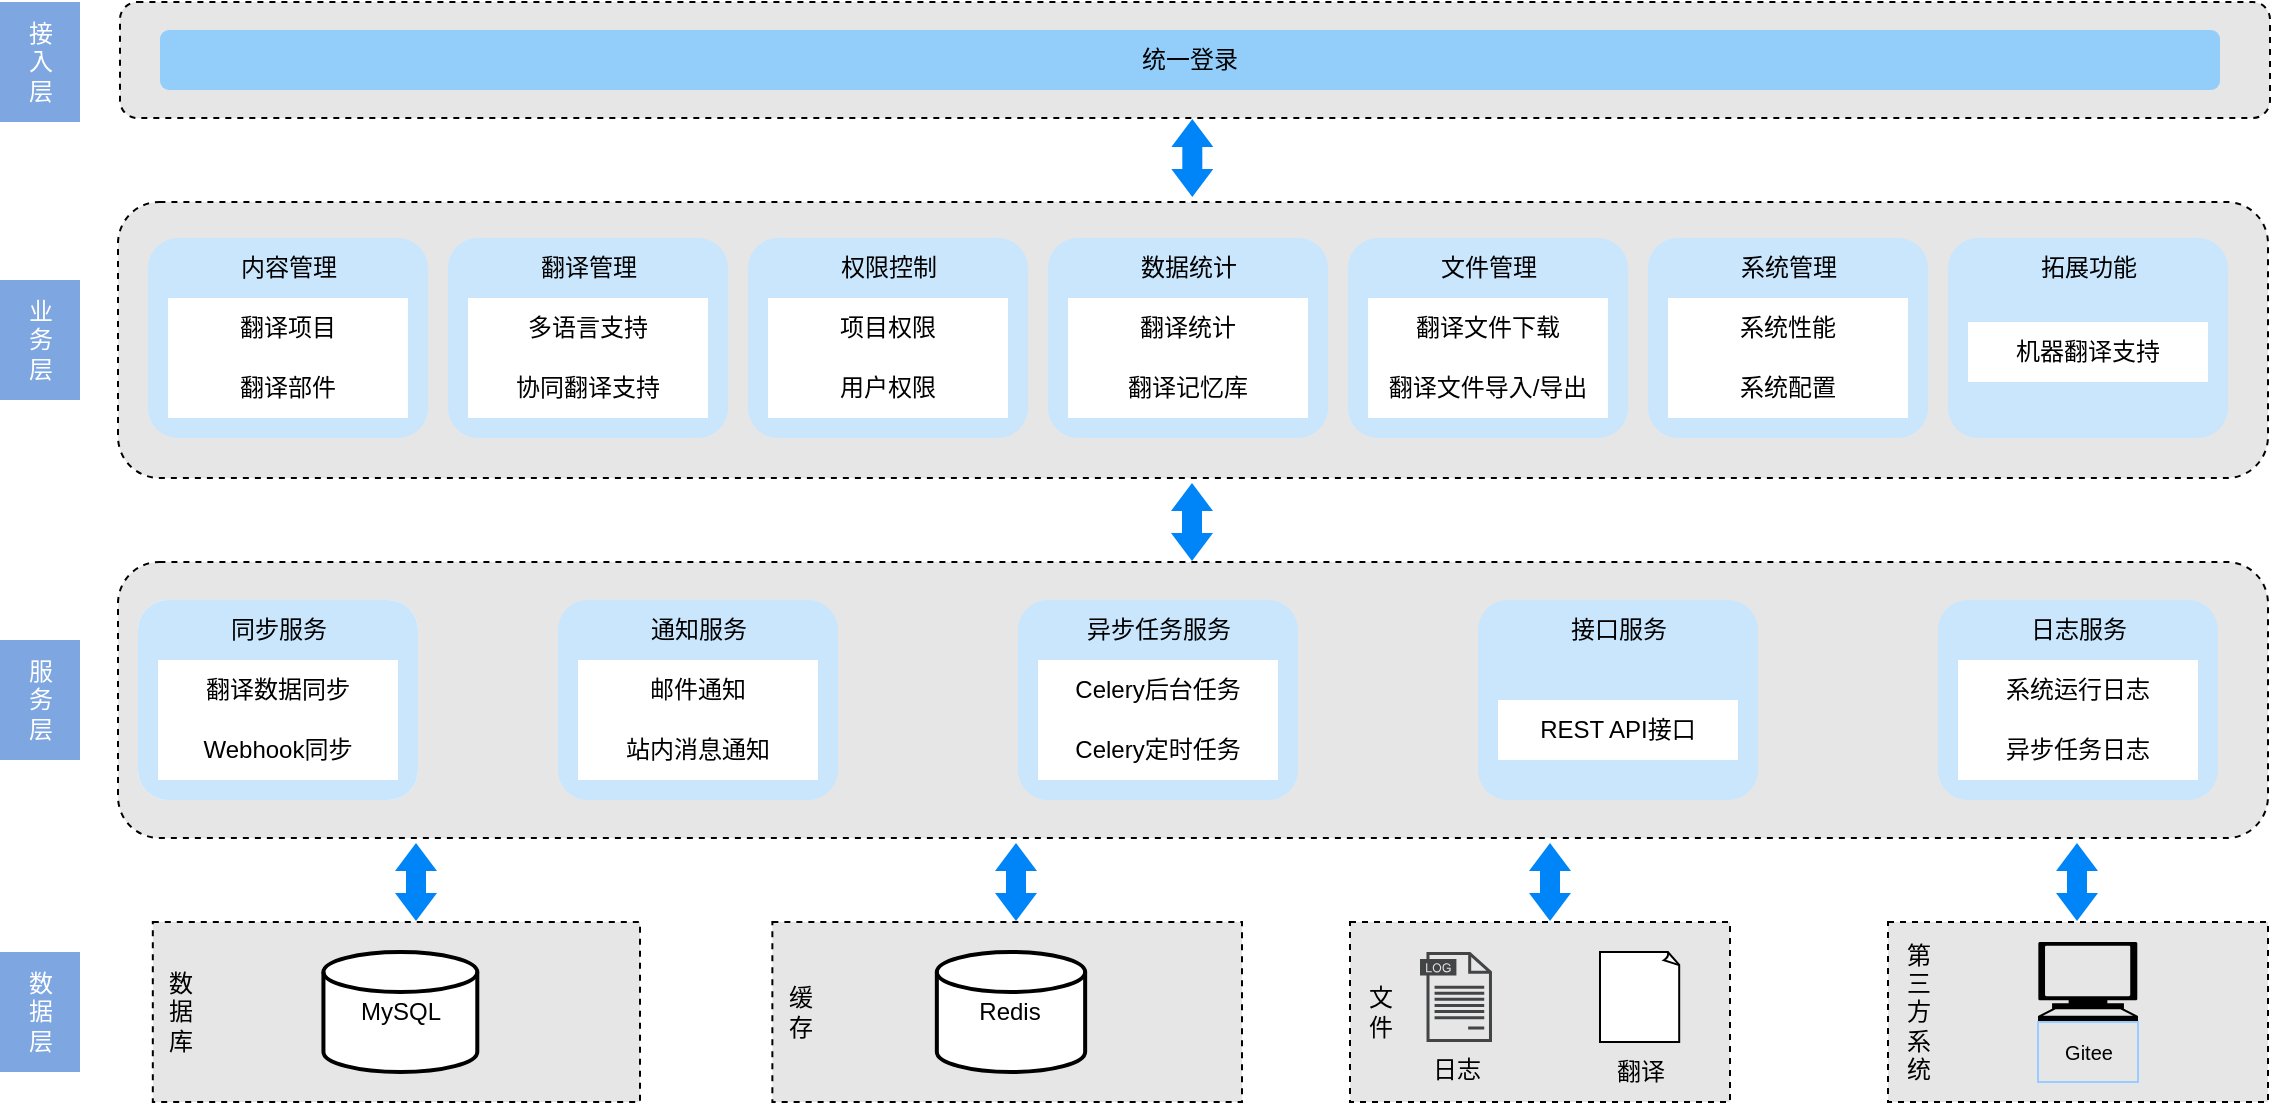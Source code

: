 <mxfile version="21.1.7" type="github">
  <diagram name="第 1 页" id="mY92OgvAY6bPNSYlvnZm">
    <mxGraphModel dx="989" dy="517" grid="1" gridSize="10" guides="1" tooltips="1" connect="1" arrows="1" fold="1" page="1" pageScale="1" pageWidth="827" pageHeight="1169" math="0" shadow="0">
      <root>
        <mxCell id="0" />
        <mxCell id="1" parent="0" />
        <mxCell id="7gMvqDGJIj3QbsYjjSzZ-163" value="" style="rounded=1;whiteSpace=wrap;html=1;dashed=1;fillColor=#E6E6E6;" vertex="1" parent="1">
          <mxGeometry x="109" y="520" width="1075" height="138" as="geometry" />
        </mxCell>
        <mxCell id="7gMvqDGJIj3QbsYjjSzZ-68" value="" style="group;fillColor=default;strokeColor=none;rounded=1;" vertex="1" connectable="0" parent="1">
          <mxGeometry x="119" y="539" width="140" height="100" as="geometry" />
        </mxCell>
        <mxCell id="7gMvqDGJIj3QbsYjjSzZ-67" value="" style="rounded=1;whiteSpace=wrap;html=1;dashed=1;fillColor=#C9E6FD;strokeColor=none;" vertex="1" parent="7gMvqDGJIj3QbsYjjSzZ-68">
          <mxGeometry width="140" height="100" as="geometry" />
        </mxCell>
        <mxCell id="7gMvqDGJIj3QbsYjjSzZ-63" value="翻译数据同步" style="rounded=0;whiteSpace=wrap;html=1;strokeColor=none;" vertex="1" parent="7gMvqDGJIj3QbsYjjSzZ-68">
          <mxGeometry x="10" y="30" width="120" height="30" as="geometry" />
        </mxCell>
        <mxCell id="7gMvqDGJIj3QbsYjjSzZ-64" style="edgeStyle=orthogonalEdgeStyle;rounded=0;orthogonalLoop=1;jettySize=auto;html=1;exitX=0.5;exitY=1;exitDx=0;exitDy=0;" edge="1" parent="7gMvqDGJIj3QbsYjjSzZ-68" source="7gMvqDGJIj3QbsYjjSzZ-63" target="7gMvqDGJIj3QbsYjjSzZ-63">
          <mxGeometry relative="1" as="geometry" />
        </mxCell>
        <mxCell id="7gMvqDGJIj3QbsYjjSzZ-65" value="Webhook同步" style="rounded=0;whiteSpace=wrap;html=1;strokeColor=none;" vertex="1" parent="7gMvqDGJIj3QbsYjjSzZ-68">
          <mxGeometry x="10" y="60" width="120" height="30" as="geometry" />
        </mxCell>
        <mxCell id="7gMvqDGJIj3QbsYjjSzZ-66" value="同步服务" style="text;html=1;align=center;verticalAlign=middle;resizable=0;points=[];autosize=1;strokeColor=none;fillColor=none;" vertex="1" parent="7gMvqDGJIj3QbsYjjSzZ-68">
          <mxGeometry x="35" width="70" height="30" as="geometry" />
        </mxCell>
        <mxCell id="7gMvqDGJIj3QbsYjjSzZ-69" value="" style="group" vertex="1" connectable="0" parent="1">
          <mxGeometry x="329" y="539" width="140" height="100" as="geometry" />
        </mxCell>
        <mxCell id="7gMvqDGJIj3QbsYjjSzZ-70" value="" style="rounded=1;whiteSpace=wrap;html=1;dashed=1;fillColor=#C9E6FD;strokeColor=none;" vertex="1" parent="7gMvqDGJIj3QbsYjjSzZ-69">
          <mxGeometry width="140" height="100" as="geometry" />
        </mxCell>
        <mxCell id="7gMvqDGJIj3QbsYjjSzZ-71" value="邮件通知" style="rounded=0;whiteSpace=wrap;html=1;strokeColor=none;" vertex="1" parent="7gMvqDGJIj3QbsYjjSzZ-69">
          <mxGeometry x="10" y="30" width="120" height="30" as="geometry" />
        </mxCell>
        <mxCell id="7gMvqDGJIj3QbsYjjSzZ-72" style="edgeStyle=orthogonalEdgeStyle;rounded=0;orthogonalLoop=1;jettySize=auto;html=1;exitX=0.5;exitY=1;exitDx=0;exitDy=0;" edge="1" parent="7gMvqDGJIj3QbsYjjSzZ-69" source="7gMvqDGJIj3QbsYjjSzZ-71" target="7gMvqDGJIj3QbsYjjSzZ-71">
          <mxGeometry relative="1" as="geometry" />
        </mxCell>
        <mxCell id="7gMvqDGJIj3QbsYjjSzZ-73" value="站内消息通知" style="rounded=0;whiteSpace=wrap;html=1;strokeColor=none;" vertex="1" parent="7gMvqDGJIj3QbsYjjSzZ-69">
          <mxGeometry x="10" y="60" width="120" height="30" as="geometry" />
        </mxCell>
        <mxCell id="7gMvqDGJIj3QbsYjjSzZ-74" value="通知服务" style="text;html=1;align=center;verticalAlign=middle;resizable=0;points=[];autosize=1;strokeColor=none;fillColor=none;" vertex="1" parent="7gMvqDGJIj3QbsYjjSzZ-69">
          <mxGeometry x="35" width="70" height="30" as="geometry" />
        </mxCell>
        <mxCell id="7gMvqDGJIj3QbsYjjSzZ-75" value="" style="group" vertex="1" connectable="0" parent="1">
          <mxGeometry x="559" y="539" width="140" height="100" as="geometry" />
        </mxCell>
        <mxCell id="7gMvqDGJIj3QbsYjjSzZ-76" value="" style="rounded=1;whiteSpace=wrap;html=1;dashed=1;fillColor=#C9E6FD;strokeColor=none;" vertex="1" parent="7gMvqDGJIj3QbsYjjSzZ-75">
          <mxGeometry width="140" height="100" as="geometry" />
        </mxCell>
        <mxCell id="7gMvqDGJIj3QbsYjjSzZ-77" value="Celery后台任务" style="rounded=0;whiteSpace=wrap;html=1;strokeColor=none;" vertex="1" parent="7gMvqDGJIj3QbsYjjSzZ-75">
          <mxGeometry x="10" y="30" width="120" height="30" as="geometry" />
        </mxCell>
        <mxCell id="7gMvqDGJIj3QbsYjjSzZ-78" style="edgeStyle=orthogonalEdgeStyle;rounded=0;orthogonalLoop=1;jettySize=auto;html=1;exitX=0.5;exitY=1;exitDx=0;exitDy=0;" edge="1" parent="7gMvqDGJIj3QbsYjjSzZ-75" source="7gMvqDGJIj3QbsYjjSzZ-77" target="7gMvqDGJIj3QbsYjjSzZ-77">
          <mxGeometry relative="1" as="geometry" />
        </mxCell>
        <mxCell id="7gMvqDGJIj3QbsYjjSzZ-79" value="Celery定时任务" style="rounded=0;whiteSpace=wrap;html=1;strokeColor=none;" vertex="1" parent="7gMvqDGJIj3QbsYjjSzZ-75">
          <mxGeometry x="10" y="60" width="120" height="30" as="geometry" />
        </mxCell>
        <mxCell id="7gMvqDGJIj3QbsYjjSzZ-80" value="异步任务服务" style="text;html=1;align=center;verticalAlign=middle;resizable=0;points=[];autosize=1;strokeColor=none;fillColor=none;" vertex="1" parent="7gMvqDGJIj3QbsYjjSzZ-75">
          <mxGeometry x="20" width="100" height="30" as="geometry" />
        </mxCell>
        <mxCell id="7gMvqDGJIj3QbsYjjSzZ-81" value="" style="group" vertex="1" connectable="0" parent="1">
          <mxGeometry x="789" y="539" width="140" height="100" as="geometry" />
        </mxCell>
        <mxCell id="7gMvqDGJIj3QbsYjjSzZ-82" value="" style="rounded=1;whiteSpace=wrap;html=1;dashed=1;fillColor=#C9E6FD;strokeColor=none;" vertex="1" parent="7gMvqDGJIj3QbsYjjSzZ-81">
          <mxGeometry width="140" height="100" as="geometry" />
        </mxCell>
        <mxCell id="7gMvqDGJIj3QbsYjjSzZ-83" value="REST API接口" style="rounded=0;whiteSpace=wrap;html=1;strokeColor=none;" vertex="1" parent="7gMvqDGJIj3QbsYjjSzZ-81">
          <mxGeometry x="10" y="50" width="120" height="30" as="geometry" />
        </mxCell>
        <mxCell id="7gMvqDGJIj3QbsYjjSzZ-84" style="edgeStyle=orthogonalEdgeStyle;rounded=0;orthogonalLoop=1;jettySize=auto;html=1;exitX=0.5;exitY=1;exitDx=0;exitDy=0;" edge="1" parent="7gMvqDGJIj3QbsYjjSzZ-81" source="7gMvqDGJIj3QbsYjjSzZ-83" target="7gMvqDGJIj3QbsYjjSzZ-83">
          <mxGeometry relative="1" as="geometry" />
        </mxCell>
        <mxCell id="7gMvqDGJIj3QbsYjjSzZ-86" value="接口服务" style="text;html=1;align=center;verticalAlign=middle;resizable=0;points=[];autosize=1;strokeColor=none;fillColor=none;" vertex="1" parent="7gMvqDGJIj3QbsYjjSzZ-81">
          <mxGeometry x="35" width="70" height="30" as="geometry" />
        </mxCell>
        <mxCell id="7gMvqDGJIj3QbsYjjSzZ-60" value="" style="shape=flexArrow;endArrow=classic;startArrow=classic;html=1;rounded=0;endWidth=10;endSize=4.33;startWidth=10;startSize=4.33;fillColor=#0085F8;strokeColor=none;" edge="1" parent="1">
          <mxGeometry width="100" height="100" relative="1" as="geometry">
            <mxPoint x="646" y="520" as="sourcePoint" />
            <mxPoint x="646" y="480" as="targetPoint" />
          </mxGeometry>
        </mxCell>
        <mxCell id="7gMvqDGJIj3QbsYjjSzZ-29" value="" style="group" vertex="1" connectable="0" parent="1">
          <mxGeometry x="430" y="700" width="241" height="90" as="geometry" />
        </mxCell>
        <mxCell id="7gMvqDGJIj3QbsYjjSzZ-30" value="" style="rounded=0;whiteSpace=wrap;html=1;dashed=1;fillColor=#E6E6E6;" vertex="1" parent="7gMvqDGJIj3QbsYjjSzZ-29">
          <mxGeometry x="6.179" width="234.821" height="90" as="geometry" />
        </mxCell>
        <mxCell id="7gMvqDGJIj3QbsYjjSzZ-31" value="Redis" style="strokeWidth=2;html=1;shape=mxgraph.flowchart.database;whiteSpace=wrap;" vertex="1" parent="7gMvqDGJIj3QbsYjjSzZ-29">
          <mxGeometry x="88.42" y="15" width="74.154" height="60" as="geometry" />
        </mxCell>
        <mxCell id="7gMvqDGJIj3QbsYjjSzZ-32" value="缓&lt;br&gt;存" style="text;html=1;align=center;verticalAlign=middle;resizable=0;points=[];autosize=1;strokeColor=none;fillColor=none;" vertex="1" parent="7gMvqDGJIj3QbsYjjSzZ-29">
          <mxGeometry y="25" width="40" height="40" as="geometry" />
        </mxCell>
        <mxCell id="7gMvqDGJIj3QbsYjjSzZ-47" value="数&lt;br&gt;据&lt;br&gt;层" style="text;html=1;align=center;verticalAlign=middle;resizable=0;points=[];autosize=1;strokeColor=none;fillColor=#7EA6E0;fontColor=#FFFFFF;" vertex="1" parent="1">
          <mxGeometry x="50" y="715" width="40" height="60" as="geometry" />
        </mxCell>
        <mxCell id="7gMvqDGJIj3QbsYjjSzZ-94" value="" style="group" vertex="1" connectable="0" parent="1">
          <mxGeometry x="720" y="700" width="195" height="90" as="geometry" />
        </mxCell>
        <mxCell id="7gMvqDGJIj3QbsYjjSzZ-88" value="" style="rounded=0;whiteSpace=wrap;html=1;dashed=1;fillColor=#E6E6E6;" vertex="1" parent="7gMvqDGJIj3QbsYjjSzZ-94">
          <mxGeometry x="5" width="190" height="90" as="geometry" />
        </mxCell>
        <mxCell id="7gMvqDGJIj3QbsYjjSzZ-90" value="文&lt;br&gt;件" style="text;html=1;align=center;verticalAlign=middle;resizable=0;points=[];autosize=1;strokeColor=none;fillColor=none;" vertex="1" parent="7gMvqDGJIj3QbsYjjSzZ-94">
          <mxGeometry y="25" width="40" height="40" as="geometry" />
        </mxCell>
        <mxCell id="7gMvqDGJIj3QbsYjjSzZ-91" value="日志" style="sketch=0;pointerEvents=1;shadow=0;dashed=0;html=1;strokeColor=none;fillColor=#434445;aspect=fixed;labelPosition=center;verticalLabelPosition=bottom;verticalAlign=top;align=center;outlineConnect=0;shape=mxgraph.vvd.log_files;" vertex="1" parent="7gMvqDGJIj3QbsYjjSzZ-94">
          <mxGeometry x="40" y="15" width="36" height="45" as="geometry" />
        </mxCell>
        <mxCell id="7gMvqDGJIj3QbsYjjSzZ-92" value="" style="whiteSpace=wrap;html=1;shape=mxgraph.basic.document" vertex="1" parent="7gMvqDGJIj3QbsYjjSzZ-94">
          <mxGeometry x="130" y="15" width="40" height="45" as="geometry" />
        </mxCell>
        <mxCell id="7gMvqDGJIj3QbsYjjSzZ-93" value="翻译" style="text;html=1;align=center;verticalAlign=middle;resizable=0;points=[];autosize=1;strokeColor=none;fillColor=none;" vertex="1" parent="7gMvqDGJIj3QbsYjjSzZ-94">
          <mxGeometry x="125" y="60" width="50" height="30" as="geometry" />
        </mxCell>
        <mxCell id="7gMvqDGJIj3QbsYjjSzZ-96" value="" style="group" vertex="1" connectable="0" parent="1">
          <mxGeometry x="989" y="700" width="195" height="90" as="geometry" />
        </mxCell>
        <mxCell id="7gMvqDGJIj3QbsYjjSzZ-41" value="" style="rounded=0;whiteSpace=wrap;html=1;dashed=1;fillColor=#E6E6E6;" vertex="1" parent="7gMvqDGJIj3QbsYjjSzZ-96">
          <mxGeometry x="5" width="190" height="90" as="geometry" />
        </mxCell>
        <mxCell id="7gMvqDGJIj3QbsYjjSzZ-43" value="第&lt;br&gt;三&lt;br&gt;方&lt;br&gt;系&lt;br&gt;统" style="text;html=1;align=center;verticalAlign=middle;resizable=0;points=[];autosize=1;strokeColor=none;fillColor=none;" vertex="1" parent="7gMvqDGJIj3QbsYjjSzZ-96">
          <mxGeometry width="40" height="90" as="geometry" />
        </mxCell>
        <mxCell id="7gMvqDGJIj3QbsYjjSzZ-45" value="" style="group" vertex="1" connectable="0" parent="7gMvqDGJIj3QbsYjjSzZ-96">
          <mxGeometry x="80" y="10" width="50" height="70" as="geometry" />
        </mxCell>
        <mxCell id="7gMvqDGJIj3QbsYjjSzZ-38" value="" style="shape=mxgraph.signs.tech.computer;html=1;pointerEvents=1;fillColor=#000000;strokeColor=none;verticalLabelPosition=bottom;verticalAlign=top;align=center;" vertex="1" parent="7gMvqDGJIj3QbsYjjSzZ-45">
          <mxGeometry width="50" height="40" as="geometry" />
        </mxCell>
        <mxCell id="7gMvqDGJIj3QbsYjjSzZ-39" value="Gitee" style="text;html=1;align=center;verticalAlign=middle;resizable=0;points=[];autosize=1;strokeColor=#99CCFF;fillColor=none;fontSize=10;" vertex="1" parent="7gMvqDGJIj3QbsYjjSzZ-45">
          <mxGeometry y="40" width="50" height="30" as="geometry" />
        </mxCell>
        <mxCell id="7gMvqDGJIj3QbsYjjSzZ-97" value="" style="group" vertex="1" connectable="0" parent="1">
          <mxGeometry x="120" y="700" width="250" height="90" as="geometry" />
        </mxCell>
        <mxCell id="7gMvqDGJIj3QbsYjjSzZ-98" value="" style="rounded=0;whiteSpace=wrap;html=1;dashed=1;fillColor=#E6E6E6;" vertex="1" parent="7gMvqDGJIj3QbsYjjSzZ-97">
          <mxGeometry x="6.41" width="243.59" height="90" as="geometry" />
        </mxCell>
        <mxCell id="7gMvqDGJIj3QbsYjjSzZ-99" value="MySQL" style="strokeWidth=2;html=1;shape=mxgraph.flowchart.database;whiteSpace=wrap;" vertex="1" parent="7gMvqDGJIj3QbsYjjSzZ-97">
          <mxGeometry x="91.722" y="15" width="76.923" height="60" as="geometry" />
        </mxCell>
        <mxCell id="7gMvqDGJIj3QbsYjjSzZ-100" value="数&lt;br&gt;据&lt;br&gt;库" style="text;html=1;align=center;verticalAlign=middle;resizable=0;points=[];autosize=1;strokeColor=none;fillColor=none;" vertex="1" parent="7gMvqDGJIj3QbsYjjSzZ-97">
          <mxGeometry y="15" width="40" height="60" as="geometry" />
        </mxCell>
        <mxCell id="7gMvqDGJIj3QbsYjjSzZ-102" value="服&lt;br&gt;务&lt;br&gt;层" style="text;html=1;align=center;verticalAlign=middle;resizable=0;points=[];autosize=1;strokeColor=none;fillColor=#7EA6E0;fontColor=#FFFFFF;" vertex="1" parent="1">
          <mxGeometry x="50" y="559" width="40" height="60" as="geometry" />
        </mxCell>
        <mxCell id="7gMvqDGJIj3QbsYjjSzZ-103" value="" style="group" vertex="1" connectable="0" parent="1">
          <mxGeometry x="1019" y="539" width="140" height="100" as="geometry" />
        </mxCell>
        <mxCell id="7gMvqDGJIj3QbsYjjSzZ-104" value="" style="rounded=1;whiteSpace=wrap;html=1;dashed=1;fillColor=#C9E6FD;strokeColor=none;" vertex="1" parent="7gMvqDGJIj3QbsYjjSzZ-103">
          <mxGeometry width="140" height="100" as="geometry" />
        </mxCell>
        <mxCell id="7gMvqDGJIj3QbsYjjSzZ-105" value="系统运行日志" style="rounded=0;whiteSpace=wrap;html=1;strokeColor=none;" vertex="1" parent="7gMvqDGJIj3QbsYjjSzZ-103">
          <mxGeometry x="10" y="30" width="120" height="30" as="geometry" />
        </mxCell>
        <mxCell id="7gMvqDGJIj3QbsYjjSzZ-106" style="edgeStyle=orthogonalEdgeStyle;rounded=0;orthogonalLoop=1;jettySize=auto;html=1;exitX=0.5;exitY=1;exitDx=0;exitDy=0;" edge="1" parent="7gMvqDGJIj3QbsYjjSzZ-103" source="7gMvqDGJIj3QbsYjjSzZ-105" target="7gMvqDGJIj3QbsYjjSzZ-105">
          <mxGeometry relative="1" as="geometry" />
        </mxCell>
        <mxCell id="7gMvqDGJIj3QbsYjjSzZ-107" value="异步任务日志" style="rounded=0;whiteSpace=wrap;html=1;strokeColor=none;" vertex="1" parent="7gMvqDGJIj3QbsYjjSzZ-103">
          <mxGeometry x="10" y="60" width="120" height="30" as="geometry" />
        </mxCell>
        <mxCell id="7gMvqDGJIj3QbsYjjSzZ-108" value="日志服务" style="text;html=1;align=center;verticalAlign=middle;resizable=0;points=[];autosize=1;strokeColor=none;fillColor=none;" vertex="1" parent="7gMvqDGJIj3QbsYjjSzZ-103">
          <mxGeometry x="35" width="70" height="30" as="geometry" />
        </mxCell>
        <mxCell id="7gMvqDGJIj3QbsYjjSzZ-147" value="业&lt;br&gt;务&lt;br&gt;层" style="text;html=1;align=center;verticalAlign=middle;resizable=0;points=[];autosize=1;strokeColor=none;fillColor=#7EA6E0;fontColor=#FFFFFF;" vertex="1" parent="1">
          <mxGeometry x="50" y="379" width="40" height="60" as="geometry" />
        </mxCell>
        <mxCell id="7gMvqDGJIj3QbsYjjSzZ-164" value="" style="group" vertex="1" connectable="0" parent="1">
          <mxGeometry x="109" y="340" width="1075" height="138" as="geometry" />
        </mxCell>
        <mxCell id="7gMvqDGJIj3QbsYjjSzZ-161" value="" style="rounded=1;whiteSpace=wrap;html=1;dashed=1;fillColor=#E6E6E6;" vertex="1" parent="7gMvqDGJIj3QbsYjjSzZ-164">
          <mxGeometry width="1075" height="138" as="geometry" />
        </mxCell>
        <mxCell id="7gMvqDGJIj3QbsYjjSzZ-115" value="" style="group" vertex="1" connectable="0" parent="7gMvqDGJIj3QbsYjjSzZ-164">
          <mxGeometry x="15" y="18" width="140" height="100" as="geometry" />
        </mxCell>
        <mxCell id="7gMvqDGJIj3QbsYjjSzZ-116" value="" style="rounded=1;whiteSpace=wrap;html=1;dashed=1;fillColor=#C9E6FD;strokeColor=none;" vertex="1" parent="7gMvqDGJIj3QbsYjjSzZ-115">
          <mxGeometry width="140" height="100" as="geometry" />
        </mxCell>
        <mxCell id="7gMvqDGJIj3QbsYjjSzZ-117" value="翻译项目" style="rounded=0;whiteSpace=wrap;html=1;strokeColor=none;" vertex="1" parent="7gMvqDGJIj3QbsYjjSzZ-115">
          <mxGeometry x="10" y="30" width="120" height="30" as="geometry" />
        </mxCell>
        <mxCell id="7gMvqDGJIj3QbsYjjSzZ-118" style="edgeStyle=orthogonalEdgeStyle;rounded=0;orthogonalLoop=1;jettySize=auto;html=1;exitX=0.5;exitY=1;exitDx=0;exitDy=0;" edge="1" parent="7gMvqDGJIj3QbsYjjSzZ-115" source="7gMvqDGJIj3QbsYjjSzZ-117" target="7gMvqDGJIj3QbsYjjSzZ-117">
          <mxGeometry relative="1" as="geometry" />
        </mxCell>
        <mxCell id="7gMvqDGJIj3QbsYjjSzZ-119" value="翻译部件" style="rounded=0;whiteSpace=wrap;html=1;strokeColor=none;" vertex="1" parent="7gMvqDGJIj3QbsYjjSzZ-115">
          <mxGeometry x="10" y="60" width="120" height="30" as="geometry" />
        </mxCell>
        <mxCell id="7gMvqDGJIj3QbsYjjSzZ-120" value="内容管理" style="text;html=1;align=center;verticalAlign=middle;resizable=0;points=[];autosize=1;strokeColor=none;fillColor=none;" vertex="1" parent="7gMvqDGJIj3QbsYjjSzZ-115">
          <mxGeometry x="35" width="70" height="30" as="geometry" />
        </mxCell>
        <mxCell id="7gMvqDGJIj3QbsYjjSzZ-121" value="" style="group" vertex="1" connectable="0" parent="7gMvqDGJIj3QbsYjjSzZ-164">
          <mxGeometry x="165" y="18" width="140" height="100" as="geometry" />
        </mxCell>
        <mxCell id="7gMvqDGJIj3QbsYjjSzZ-122" value="" style="rounded=1;whiteSpace=wrap;html=1;dashed=1;fillColor=#C9E6FD;strokeColor=none;" vertex="1" parent="7gMvqDGJIj3QbsYjjSzZ-121">
          <mxGeometry width="140" height="100" as="geometry" />
        </mxCell>
        <mxCell id="7gMvqDGJIj3QbsYjjSzZ-123" value="多语言支持" style="rounded=0;whiteSpace=wrap;html=1;strokeColor=none;" vertex="1" parent="7gMvqDGJIj3QbsYjjSzZ-121">
          <mxGeometry x="10" y="30" width="120" height="30" as="geometry" />
        </mxCell>
        <mxCell id="7gMvqDGJIj3QbsYjjSzZ-124" style="edgeStyle=orthogonalEdgeStyle;rounded=0;orthogonalLoop=1;jettySize=auto;html=1;exitX=0.5;exitY=1;exitDx=0;exitDy=0;" edge="1" parent="7gMvqDGJIj3QbsYjjSzZ-121" source="7gMvqDGJIj3QbsYjjSzZ-123" target="7gMvqDGJIj3QbsYjjSzZ-123">
          <mxGeometry relative="1" as="geometry" />
        </mxCell>
        <mxCell id="7gMvqDGJIj3QbsYjjSzZ-125" value="协同翻译支持" style="rounded=0;whiteSpace=wrap;html=1;strokeColor=none;" vertex="1" parent="7gMvqDGJIj3QbsYjjSzZ-121">
          <mxGeometry x="10" y="60" width="120" height="30" as="geometry" />
        </mxCell>
        <mxCell id="7gMvqDGJIj3QbsYjjSzZ-126" value="翻译管理" style="text;html=1;align=center;verticalAlign=middle;resizable=0;points=[];autosize=1;strokeColor=none;fillColor=none;" vertex="1" parent="7gMvqDGJIj3QbsYjjSzZ-121">
          <mxGeometry x="35" width="70" height="30" as="geometry" />
        </mxCell>
        <mxCell id="7gMvqDGJIj3QbsYjjSzZ-128" value="" style="group" vertex="1" connectable="0" parent="7gMvqDGJIj3QbsYjjSzZ-164">
          <mxGeometry x="315" y="18" width="140" height="100" as="geometry" />
        </mxCell>
        <mxCell id="7gMvqDGJIj3QbsYjjSzZ-129" value="" style="rounded=1;whiteSpace=wrap;html=1;dashed=1;fillColor=#C9E6FD;strokeColor=none;" vertex="1" parent="7gMvqDGJIj3QbsYjjSzZ-128">
          <mxGeometry width="140" height="100" as="geometry" />
        </mxCell>
        <mxCell id="7gMvqDGJIj3QbsYjjSzZ-130" value="项目权限" style="rounded=0;whiteSpace=wrap;html=1;strokeColor=none;" vertex="1" parent="7gMvqDGJIj3QbsYjjSzZ-128">
          <mxGeometry x="10" y="30" width="120" height="30" as="geometry" />
        </mxCell>
        <mxCell id="7gMvqDGJIj3QbsYjjSzZ-131" style="edgeStyle=orthogonalEdgeStyle;rounded=0;orthogonalLoop=1;jettySize=auto;html=1;exitX=0.5;exitY=1;exitDx=0;exitDy=0;" edge="1" parent="7gMvqDGJIj3QbsYjjSzZ-128" source="7gMvqDGJIj3QbsYjjSzZ-130" target="7gMvqDGJIj3QbsYjjSzZ-130">
          <mxGeometry relative="1" as="geometry" />
        </mxCell>
        <mxCell id="7gMvqDGJIj3QbsYjjSzZ-132" value="用户权限" style="rounded=0;whiteSpace=wrap;html=1;strokeColor=none;" vertex="1" parent="7gMvqDGJIj3QbsYjjSzZ-128">
          <mxGeometry x="10" y="60" width="120" height="30" as="geometry" />
        </mxCell>
        <mxCell id="7gMvqDGJIj3QbsYjjSzZ-133" value="权限控制" style="text;html=1;align=center;verticalAlign=middle;resizable=0;points=[];autosize=1;strokeColor=none;fillColor=none;" vertex="1" parent="7gMvqDGJIj3QbsYjjSzZ-128">
          <mxGeometry x="35" width="70" height="30" as="geometry" />
        </mxCell>
        <mxCell id="7gMvqDGJIj3QbsYjjSzZ-134" value="" style="group" vertex="1" connectable="0" parent="7gMvqDGJIj3QbsYjjSzZ-164">
          <mxGeometry x="915" y="18" width="140" height="100" as="geometry" />
        </mxCell>
        <mxCell id="7gMvqDGJIj3QbsYjjSzZ-135" value="" style="rounded=1;whiteSpace=wrap;html=1;dashed=1;fillColor=#C9E6FD;strokeColor=none;" vertex="1" parent="7gMvqDGJIj3QbsYjjSzZ-134">
          <mxGeometry width="140" height="100" as="geometry" />
        </mxCell>
        <mxCell id="7gMvqDGJIj3QbsYjjSzZ-136" value="机器翻译支持" style="rounded=0;whiteSpace=wrap;html=1;strokeColor=none;" vertex="1" parent="7gMvqDGJIj3QbsYjjSzZ-134">
          <mxGeometry x="10" y="42" width="120" height="30" as="geometry" />
        </mxCell>
        <mxCell id="7gMvqDGJIj3QbsYjjSzZ-137" style="edgeStyle=orthogonalEdgeStyle;rounded=0;orthogonalLoop=1;jettySize=auto;html=1;exitX=0.5;exitY=1;exitDx=0;exitDy=0;" edge="1" parent="7gMvqDGJIj3QbsYjjSzZ-134" source="7gMvqDGJIj3QbsYjjSzZ-136" target="7gMvqDGJIj3QbsYjjSzZ-136">
          <mxGeometry relative="1" as="geometry" />
        </mxCell>
        <mxCell id="7gMvqDGJIj3QbsYjjSzZ-139" value="拓展功能" style="text;html=1;align=center;verticalAlign=middle;resizable=0;points=[];autosize=1;strokeColor=none;fillColor=none;" vertex="1" parent="7gMvqDGJIj3QbsYjjSzZ-134">
          <mxGeometry x="35" width="70" height="30" as="geometry" />
        </mxCell>
        <mxCell id="7gMvqDGJIj3QbsYjjSzZ-140" value="" style="group" vertex="1" connectable="0" parent="7gMvqDGJIj3QbsYjjSzZ-164">
          <mxGeometry x="765" y="18" width="140" height="100" as="geometry" />
        </mxCell>
        <mxCell id="7gMvqDGJIj3QbsYjjSzZ-141" value="" style="rounded=1;whiteSpace=wrap;html=1;dashed=1;fillColor=#C9E6FD;strokeColor=none;" vertex="1" parent="7gMvqDGJIj3QbsYjjSzZ-140">
          <mxGeometry width="140" height="100" as="geometry" />
        </mxCell>
        <mxCell id="7gMvqDGJIj3QbsYjjSzZ-142" value="系统性能" style="rounded=0;whiteSpace=wrap;html=1;strokeColor=none;" vertex="1" parent="7gMvqDGJIj3QbsYjjSzZ-140">
          <mxGeometry x="10" y="30" width="120" height="30" as="geometry" />
        </mxCell>
        <mxCell id="7gMvqDGJIj3QbsYjjSzZ-143" style="edgeStyle=orthogonalEdgeStyle;rounded=0;orthogonalLoop=1;jettySize=auto;html=1;exitX=0.5;exitY=1;exitDx=0;exitDy=0;" edge="1" parent="7gMvqDGJIj3QbsYjjSzZ-140" source="7gMvqDGJIj3QbsYjjSzZ-142" target="7gMvqDGJIj3QbsYjjSzZ-142">
          <mxGeometry relative="1" as="geometry" />
        </mxCell>
        <mxCell id="7gMvqDGJIj3QbsYjjSzZ-144" value="系统配置" style="rounded=0;whiteSpace=wrap;html=1;strokeColor=none;" vertex="1" parent="7gMvqDGJIj3QbsYjjSzZ-140">
          <mxGeometry x="10" y="60" width="120" height="30" as="geometry" />
        </mxCell>
        <mxCell id="7gMvqDGJIj3QbsYjjSzZ-145" value="系统管理" style="text;html=1;align=center;verticalAlign=middle;resizable=0;points=[];autosize=1;strokeColor=none;fillColor=none;" vertex="1" parent="7gMvqDGJIj3QbsYjjSzZ-140">
          <mxGeometry x="35" width="70" height="30" as="geometry" />
        </mxCell>
        <mxCell id="7gMvqDGJIj3QbsYjjSzZ-149" value="" style="group" vertex="1" connectable="0" parent="7gMvqDGJIj3QbsYjjSzZ-164">
          <mxGeometry x="465" y="18" width="140" height="100" as="geometry" />
        </mxCell>
        <mxCell id="7gMvqDGJIj3QbsYjjSzZ-150" value="" style="rounded=1;whiteSpace=wrap;html=1;dashed=1;fillColor=#C9E6FD;strokeColor=none;" vertex="1" parent="7gMvqDGJIj3QbsYjjSzZ-149">
          <mxGeometry width="140" height="100" as="geometry" />
        </mxCell>
        <mxCell id="7gMvqDGJIj3QbsYjjSzZ-151" value="翻译统计" style="rounded=0;whiteSpace=wrap;html=1;strokeColor=none;" vertex="1" parent="7gMvqDGJIj3QbsYjjSzZ-149">
          <mxGeometry x="10" y="30" width="120" height="30" as="geometry" />
        </mxCell>
        <mxCell id="7gMvqDGJIj3QbsYjjSzZ-152" style="edgeStyle=orthogonalEdgeStyle;rounded=0;orthogonalLoop=1;jettySize=auto;html=1;exitX=0.5;exitY=1;exitDx=0;exitDy=0;" edge="1" parent="7gMvqDGJIj3QbsYjjSzZ-149" source="7gMvqDGJIj3QbsYjjSzZ-151" target="7gMvqDGJIj3QbsYjjSzZ-151">
          <mxGeometry relative="1" as="geometry" />
        </mxCell>
        <mxCell id="7gMvqDGJIj3QbsYjjSzZ-153" value="翻译记忆库" style="rounded=0;whiteSpace=wrap;html=1;strokeColor=none;" vertex="1" parent="7gMvqDGJIj3QbsYjjSzZ-149">
          <mxGeometry x="10" y="60" width="120" height="30" as="geometry" />
        </mxCell>
        <mxCell id="7gMvqDGJIj3QbsYjjSzZ-154" value="数据统计" style="text;html=1;align=center;verticalAlign=middle;resizable=0;points=[];autosize=1;strokeColor=none;fillColor=none;" vertex="1" parent="7gMvqDGJIj3QbsYjjSzZ-149">
          <mxGeometry x="35" width="70" height="30" as="geometry" />
        </mxCell>
        <mxCell id="7gMvqDGJIj3QbsYjjSzZ-155" value="" style="group" vertex="1" connectable="0" parent="7gMvqDGJIj3QbsYjjSzZ-164">
          <mxGeometry x="615" y="18" width="140" height="100" as="geometry" />
        </mxCell>
        <mxCell id="7gMvqDGJIj3QbsYjjSzZ-156" value="" style="rounded=1;whiteSpace=wrap;html=1;dashed=1;fillColor=#C9E6FD;strokeColor=none;" vertex="1" parent="7gMvqDGJIj3QbsYjjSzZ-155">
          <mxGeometry width="140" height="100" as="geometry" />
        </mxCell>
        <mxCell id="7gMvqDGJIj3QbsYjjSzZ-157" value="翻译文件下载" style="rounded=0;whiteSpace=wrap;html=1;strokeColor=none;" vertex="1" parent="7gMvqDGJIj3QbsYjjSzZ-155">
          <mxGeometry x="10" y="30" width="120" height="30" as="geometry" />
        </mxCell>
        <mxCell id="7gMvqDGJIj3QbsYjjSzZ-158" style="edgeStyle=orthogonalEdgeStyle;rounded=0;orthogonalLoop=1;jettySize=auto;html=1;exitX=0.5;exitY=1;exitDx=0;exitDy=0;" edge="1" parent="7gMvqDGJIj3QbsYjjSzZ-155" source="7gMvqDGJIj3QbsYjjSzZ-157" target="7gMvqDGJIj3QbsYjjSzZ-157">
          <mxGeometry relative="1" as="geometry" />
        </mxCell>
        <mxCell id="7gMvqDGJIj3QbsYjjSzZ-159" value="翻译文件导入/导出" style="rounded=0;whiteSpace=wrap;html=1;strokeColor=none;" vertex="1" parent="7gMvqDGJIj3QbsYjjSzZ-155">
          <mxGeometry x="10" y="60" width="120" height="30" as="geometry" />
        </mxCell>
        <mxCell id="7gMvqDGJIj3QbsYjjSzZ-160" value="文件管理" style="text;html=1;align=center;verticalAlign=middle;resizable=0;points=[];autosize=1;strokeColor=none;fillColor=none;" vertex="1" parent="7gMvqDGJIj3QbsYjjSzZ-155">
          <mxGeometry x="35" width="70" height="30" as="geometry" />
        </mxCell>
        <mxCell id="7gMvqDGJIj3QbsYjjSzZ-165" value="" style="shape=flexArrow;endArrow=classic;startArrow=classic;html=1;rounded=0;endWidth=10;endSize=4.33;startWidth=10;startSize=4.33;fillColor=#0085F8;strokeColor=none;" edge="1" parent="1">
          <mxGeometry width="100" height="100" relative="1" as="geometry">
            <mxPoint x="258" y="700" as="sourcePoint" />
            <mxPoint x="258" y="660" as="targetPoint" />
          </mxGeometry>
        </mxCell>
        <mxCell id="7gMvqDGJIj3QbsYjjSzZ-166" value="" style="shape=flexArrow;endArrow=classic;startArrow=classic;html=1;rounded=0;endWidth=10;endSize=4.33;startWidth=10;startSize=4.33;fillColor=#0085F8;strokeColor=none;" edge="1" parent="1">
          <mxGeometry width="100" height="100" relative="1" as="geometry">
            <mxPoint x="558" y="700" as="sourcePoint" />
            <mxPoint x="558" y="660" as="targetPoint" />
          </mxGeometry>
        </mxCell>
        <mxCell id="7gMvqDGJIj3QbsYjjSzZ-167" value="" style="shape=flexArrow;endArrow=classic;startArrow=classic;html=1;rounded=0;endWidth=10;endSize=4.33;startWidth=10;startSize=4.33;fillColor=#0085F8;strokeColor=none;" edge="1" parent="1">
          <mxGeometry width="100" height="100" relative="1" as="geometry">
            <mxPoint x="825" y="700" as="sourcePoint" />
            <mxPoint x="825" y="660" as="targetPoint" />
          </mxGeometry>
        </mxCell>
        <mxCell id="7gMvqDGJIj3QbsYjjSzZ-168" value="" style="shape=flexArrow;endArrow=classic;startArrow=classic;html=1;rounded=0;endWidth=10;endSize=4.33;startWidth=10;startSize=4.33;fillColor=#0085F8;strokeColor=none;" edge="1" parent="1">
          <mxGeometry width="100" height="100" relative="1" as="geometry">
            <mxPoint x="1088.5" y="700" as="sourcePoint" />
            <mxPoint x="1088.5" y="660" as="targetPoint" />
          </mxGeometry>
        </mxCell>
        <mxCell id="7gMvqDGJIj3QbsYjjSzZ-169" value="接&lt;br&gt;入&lt;br&gt;层" style="text;html=1;align=center;verticalAlign=middle;resizable=0;points=[];autosize=1;strokeColor=none;fillColor=#7EA6E0;fontColor=#FFFFFF;" vertex="1" parent="1">
          <mxGeometry x="50" y="240" width="40" height="60" as="geometry" />
        </mxCell>
        <mxCell id="7gMvqDGJIj3QbsYjjSzZ-170" value="" style="group" vertex="1" connectable="0" parent="1">
          <mxGeometry x="110" y="240" width="1075" height="58" as="geometry" />
        </mxCell>
        <mxCell id="7gMvqDGJIj3QbsYjjSzZ-171" value="" style="rounded=1;whiteSpace=wrap;html=1;dashed=1;fillColor=#E6E6E6;" vertex="1" parent="7gMvqDGJIj3QbsYjjSzZ-170">
          <mxGeometry width="1075" height="58" as="geometry" />
        </mxCell>
        <mxCell id="7gMvqDGJIj3QbsYjjSzZ-214" value="统一登录" style="rounded=1;whiteSpace=wrap;html=1;fillColor=#93CEFB;strokeColor=none;" vertex="1" parent="7gMvqDGJIj3QbsYjjSzZ-170">
          <mxGeometry x="20" y="14" width="1030" height="30" as="geometry" />
        </mxCell>
        <mxCell id="7gMvqDGJIj3QbsYjjSzZ-215" value="" style="shape=flexArrow;endArrow=classic;startArrow=classic;html=1;rounded=0;endWidth=10;endSize=4.33;startWidth=10;startSize=4.33;fillColor=#0085F8;strokeColor=none;" edge="1" parent="1">
          <mxGeometry width="100" height="100" relative="1" as="geometry">
            <mxPoint x="646.16" y="338" as="sourcePoint" />
            <mxPoint x="646.16" y="298" as="targetPoint" />
          </mxGeometry>
        </mxCell>
      </root>
    </mxGraphModel>
  </diagram>
</mxfile>
